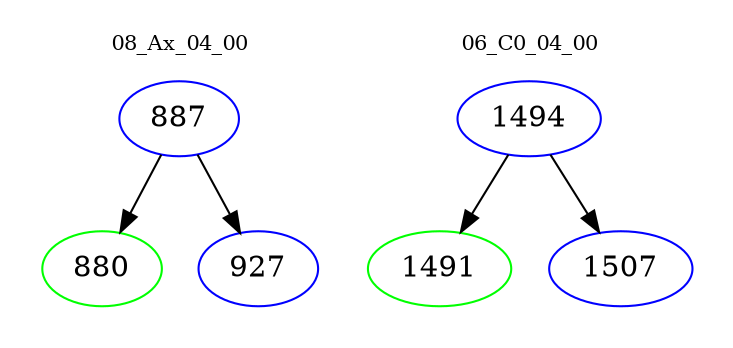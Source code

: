 digraph{
subgraph cluster_0 {
color = white
label = "08_Ax_04_00";
fontsize=10;
T0_887 [label="887", color="blue"]
T0_887 -> T0_880 [color="black"]
T0_880 [label="880", color="green"]
T0_887 -> T0_927 [color="black"]
T0_927 [label="927", color="blue"]
}
subgraph cluster_1 {
color = white
label = "06_C0_04_00";
fontsize=10;
T1_1494 [label="1494", color="blue"]
T1_1494 -> T1_1491 [color="black"]
T1_1491 [label="1491", color="green"]
T1_1494 -> T1_1507 [color="black"]
T1_1507 [label="1507", color="blue"]
}
}
